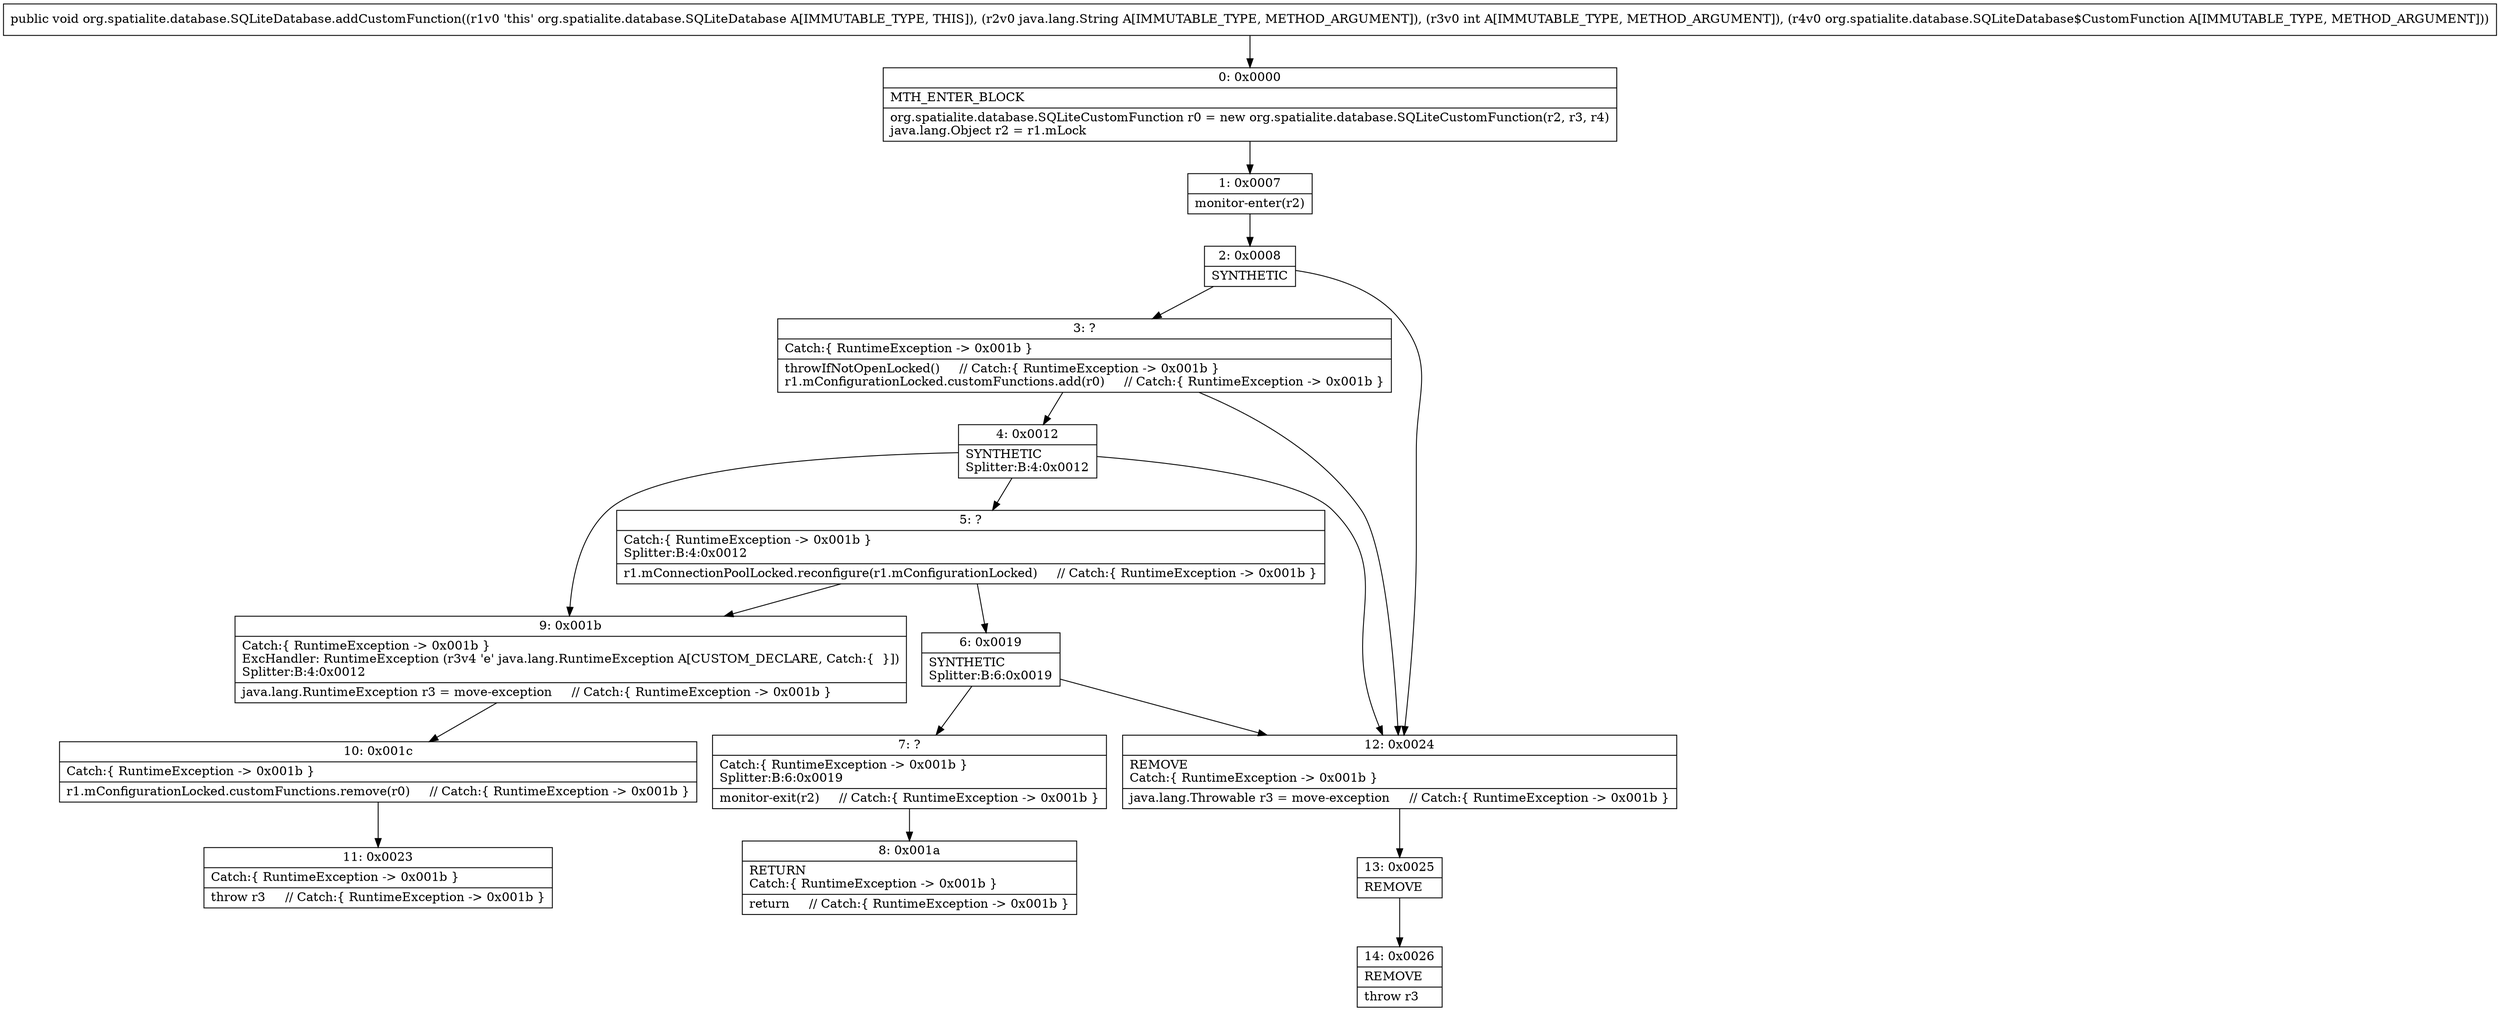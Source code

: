 digraph "CFG fororg.spatialite.database.SQLiteDatabase.addCustomFunction(Ljava\/lang\/String;ILorg\/spatialite\/database\/SQLiteDatabase$CustomFunction;)V" {
Node_0 [shape=record,label="{0\:\ 0x0000|MTH_ENTER_BLOCK\l|org.spatialite.database.SQLiteCustomFunction r0 = new org.spatialite.database.SQLiteCustomFunction(r2, r3, r4)\ljava.lang.Object r2 = r1.mLock\l}"];
Node_1 [shape=record,label="{1\:\ 0x0007|monitor\-enter(r2)\l}"];
Node_2 [shape=record,label="{2\:\ 0x0008|SYNTHETIC\l}"];
Node_3 [shape=record,label="{3\:\ ?|Catch:\{ RuntimeException \-\> 0x001b \}\l|throwIfNotOpenLocked()     \/\/ Catch:\{ RuntimeException \-\> 0x001b \}\lr1.mConfigurationLocked.customFunctions.add(r0)     \/\/ Catch:\{ RuntimeException \-\> 0x001b \}\l}"];
Node_4 [shape=record,label="{4\:\ 0x0012|SYNTHETIC\lSplitter:B:4:0x0012\l}"];
Node_5 [shape=record,label="{5\:\ ?|Catch:\{ RuntimeException \-\> 0x001b \}\lSplitter:B:4:0x0012\l|r1.mConnectionPoolLocked.reconfigure(r1.mConfigurationLocked)     \/\/ Catch:\{ RuntimeException \-\> 0x001b \}\l}"];
Node_6 [shape=record,label="{6\:\ 0x0019|SYNTHETIC\lSplitter:B:6:0x0019\l}"];
Node_7 [shape=record,label="{7\:\ ?|Catch:\{ RuntimeException \-\> 0x001b \}\lSplitter:B:6:0x0019\l|monitor\-exit(r2)     \/\/ Catch:\{ RuntimeException \-\> 0x001b \}\l}"];
Node_8 [shape=record,label="{8\:\ 0x001a|RETURN\lCatch:\{ RuntimeException \-\> 0x001b \}\l|return     \/\/ Catch:\{ RuntimeException \-\> 0x001b \}\l}"];
Node_9 [shape=record,label="{9\:\ 0x001b|Catch:\{ RuntimeException \-\> 0x001b \}\lExcHandler: RuntimeException (r3v4 'e' java.lang.RuntimeException A[CUSTOM_DECLARE, Catch:\{  \}])\lSplitter:B:4:0x0012\l|java.lang.RuntimeException r3 = move\-exception     \/\/ Catch:\{ RuntimeException \-\> 0x001b \}\l}"];
Node_10 [shape=record,label="{10\:\ 0x001c|Catch:\{ RuntimeException \-\> 0x001b \}\l|r1.mConfigurationLocked.customFunctions.remove(r0)     \/\/ Catch:\{ RuntimeException \-\> 0x001b \}\l}"];
Node_11 [shape=record,label="{11\:\ 0x0023|Catch:\{ RuntimeException \-\> 0x001b \}\l|throw r3     \/\/ Catch:\{ RuntimeException \-\> 0x001b \}\l}"];
Node_12 [shape=record,label="{12\:\ 0x0024|REMOVE\lCatch:\{ RuntimeException \-\> 0x001b \}\l|java.lang.Throwable r3 = move\-exception     \/\/ Catch:\{ RuntimeException \-\> 0x001b \}\l}"];
Node_13 [shape=record,label="{13\:\ 0x0025|REMOVE\l}"];
Node_14 [shape=record,label="{14\:\ 0x0026|REMOVE\l|throw r3\l}"];
MethodNode[shape=record,label="{public void org.spatialite.database.SQLiteDatabase.addCustomFunction((r1v0 'this' org.spatialite.database.SQLiteDatabase A[IMMUTABLE_TYPE, THIS]), (r2v0 java.lang.String A[IMMUTABLE_TYPE, METHOD_ARGUMENT]), (r3v0 int A[IMMUTABLE_TYPE, METHOD_ARGUMENT]), (r4v0 org.spatialite.database.SQLiteDatabase$CustomFunction A[IMMUTABLE_TYPE, METHOD_ARGUMENT])) }"];
MethodNode -> Node_0;
Node_0 -> Node_1;
Node_1 -> Node_2;
Node_2 -> Node_3;
Node_2 -> Node_12;
Node_3 -> Node_4;
Node_3 -> Node_12;
Node_4 -> Node_5;
Node_4 -> Node_9;
Node_4 -> Node_12;
Node_5 -> Node_6;
Node_5 -> Node_9;
Node_6 -> Node_7;
Node_6 -> Node_12;
Node_7 -> Node_8;
Node_9 -> Node_10;
Node_10 -> Node_11;
Node_12 -> Node_13;
Node_13 -> Node_14;
}

